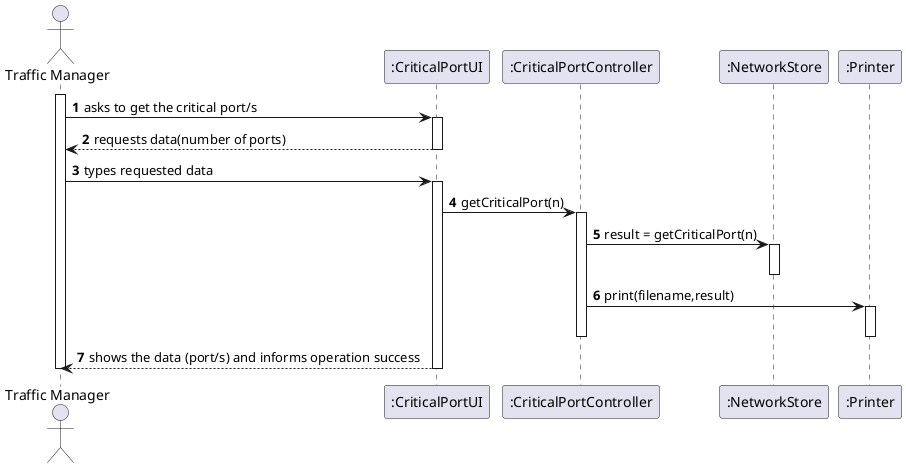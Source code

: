 @startuml
'https://plantuml.com/sequence-diagram

autonumber
actor "Traffic Manager" as TM
participant ":CriticalPortUI" as FNUI
participant ":CriticalPortController" as FNC
participant ":NetworkStore" AS NS
participant ":Printer" as P

activate TM
TM -> FNUI: asks to get the critical port/s
activate FNUI
FNUI --> TM: requests data(number of ports)
deactivate FNUI

TM -> FNUI: types requested data
activate FNUI
FNUI -> FNC : getCriticalPort(n)
activate FNC
FNC -> NS : result = getCriticalPort(n)
activate NS
deactivate NS
FNC -> P : print(filename,result)
activate P
deactivate P
deactivate FNC
FNUI --> TM: shows the data (port/s) and informs operation success
deactivate FNUI
deactivate TM
@enduml